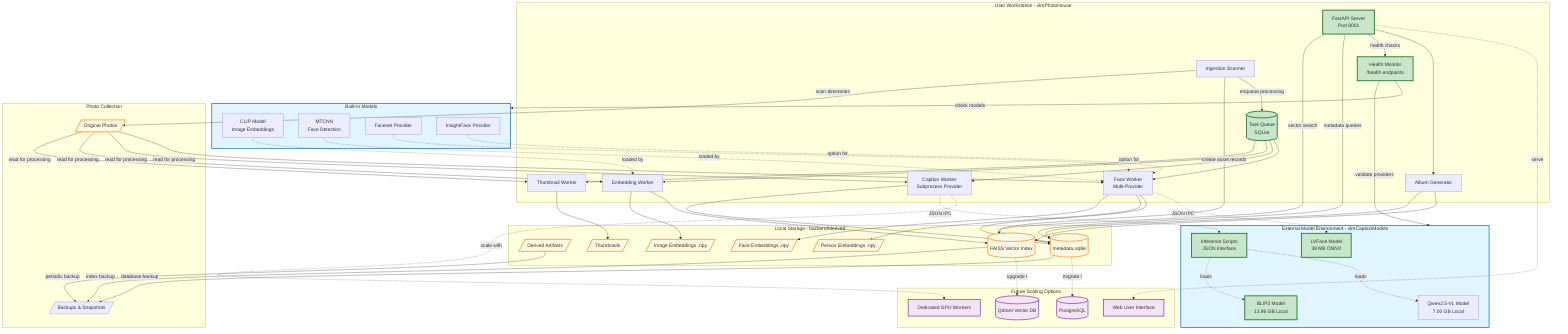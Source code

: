 flowchart TB
  subgraph User_Workstation[User Workstation - vlmPhotoHouse]
    API[FastAPI Server\nPort 8001]
    Ingestion[Ingestion Scanner]
    TaskQ[(Task Queue\nSQLite)]
    Thumbs[Thumbnail Worker]
    Embed[Embedding Worker]
    Caption[Caption Worker\nSubprocess Provider]
    Faces[Face Worker\nMulti-Provider]
    Albums[Album Generator]
    Health[Health Monitor\n/health endpoints]
  end

  subgraph External_Models[External Model Environment - vlmCaptionModels]
    BLIP2[BLIP2 Model\n13.96 GB Local]
    Qwen[Qwen2.5-VL Model\n7.00 GB Local]
    LVFace[LVFace Model\n38 MB ONNX]
    InferenceScripts[Inference Scripts\nJSON Interface]
  end

  subgraph Built_In_Models[Built-in Models]
    CLIP[CLIP Model\nImage Embeddings]
    MTCNN[MTCNN\nFace Detection]
    Facenet[Facenet Provider]
    InsightFace[InsightFace Provider]
  end

  subgraph Local_Storage[Local Storage - backend/derived]
    DerivFS[/Derived Artifacts/]
    VectorIdx[(FAISS Vector Index)]
    MetaDB[(metadata.sqlite)]
    Embeddings[/Image Embeddings .npy/]
    FaceEmbeds[/Face Embeddings .npy/]
    PersonEmbeds[/Person Embeddings .npy/]
    Thumbnails[/Thumbnails/]
  end

  subgraph Photo_Storage[Photo Collection]
    Originals[/Original Photos/]
    Backups[/Backups & Snapshots/]
  end

  %% Main API flow
  API -->|vector search| VectorIdx
  API -->|metadata queries| MetaDB
  API -->|health checks| Health
  Health -->|validate providers| External_Models
  Health -->|check models| Built_In_Models

  %% Ingestion flow
  Ingestion -->|scan directories| Originals
  Ingestion -->|create asset records| MetaDB
  Ingestion -->|enqueue processing| TaskQ

  %% Task processing
  TaskQ --> Thumbs
  TaskQ --> Embed
  TaskQ --> Caption
  TaskQ --> Faces

  %% Worker outputs
  Thumbs --> Thumbnails
  Embed --> Embeddings
  Embed --> VectorIdx
  Caption --> MetaDB
  Faces --> FaceEmbeds
  Faces --> PersonEmbeds
  Faces --> MetaDB

  %% Model connections
  CLIP -.loaded by.-> Embed
  MTCNN -.loaded by.-> Faces
  Facenet -.option for.-> Faces
  InsightFace -.option for.-> Faces

  %% External model communication (JSON subprocess)
  Caption -.JSON IPC.-> InferenceScripts
  InferenceScripts -.loads.-> BLIP2
  InferenceScripts -.loads.-> Qwen
  Faces -.JSON IPC.-> LVFace

  %% Photo access
  Originals -->|read for processing| Thumbs
  Originals -->|read for processing| Embed
  Originals -->|read for processing| Caption
  Originals -->|read for processing| Faces

  %% Album generation
  Albums --> MetaDB
  Albums --> VectorIdx
  API --> Albums

  %% Backup strategy
  DerivFS -->|periodic backup| Backups
  MetaDB -->|database backup| Backups
  VectorIdx -->|index backup| Backups

  subgraph Future_Scaling[Future Scaling Options]
    Qdrant[(Qdrant Vector DB)]
    Postgres[(PostgreSQL)]
    GPU_Workers[Dedicated GPU Workers]
    WebUI[Web User Interface]
  end

  %% Future connections
  VectorIdx -.upgrade to.-> Qdrant
  MetaDB -.migrate to.-> Postgres
  Caption -.scale with.-> GPU_Workers
  API -.serve.-> WebUI

  %% Styling
  classDef production fill:#c8e6c9,stroke:#2e7d32,stroke-width:3px
  classDef external fill:#e1f5fe,stroke:#01579b,stroke-width:2px
  classDef storage fill:#fff8e1,stroke:#f57c00,stroke-width:2px
  classDef future fill:#f3e5f5,stroke:#7b1fa2,stroke-width:2px

  class API,TaskQ,Health,BLIP2,LVFace,InferenceScripts production
  class External_Models,Built_In_Models external
  class DerivFS,VectorIdx,MetaDB,Embeddings,FaceEmbeds,PersonEmbeds,Thumbnails,Originals storage
  class Qdrant,Postgres,GPU_Workers,WebUI future